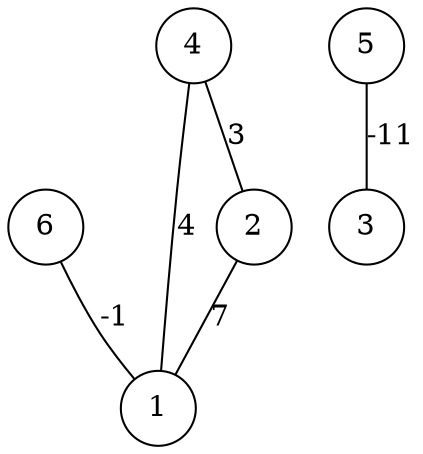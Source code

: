 graph { 
	 fontname="Helvetica,Arial,sans-serif" 
	 node [shape = circle]; 
	 6 -- 1 [label = "-1"];
	 5 -- 3 [label = "-11"];
	 4 -- 1 [label = "4"];
	 4 -- 2 [label = "3"];
	 2 -- 1 [label = "7"];
	 1;
	 2;
	 3;
	 4;
	 5;
	 6;
}
